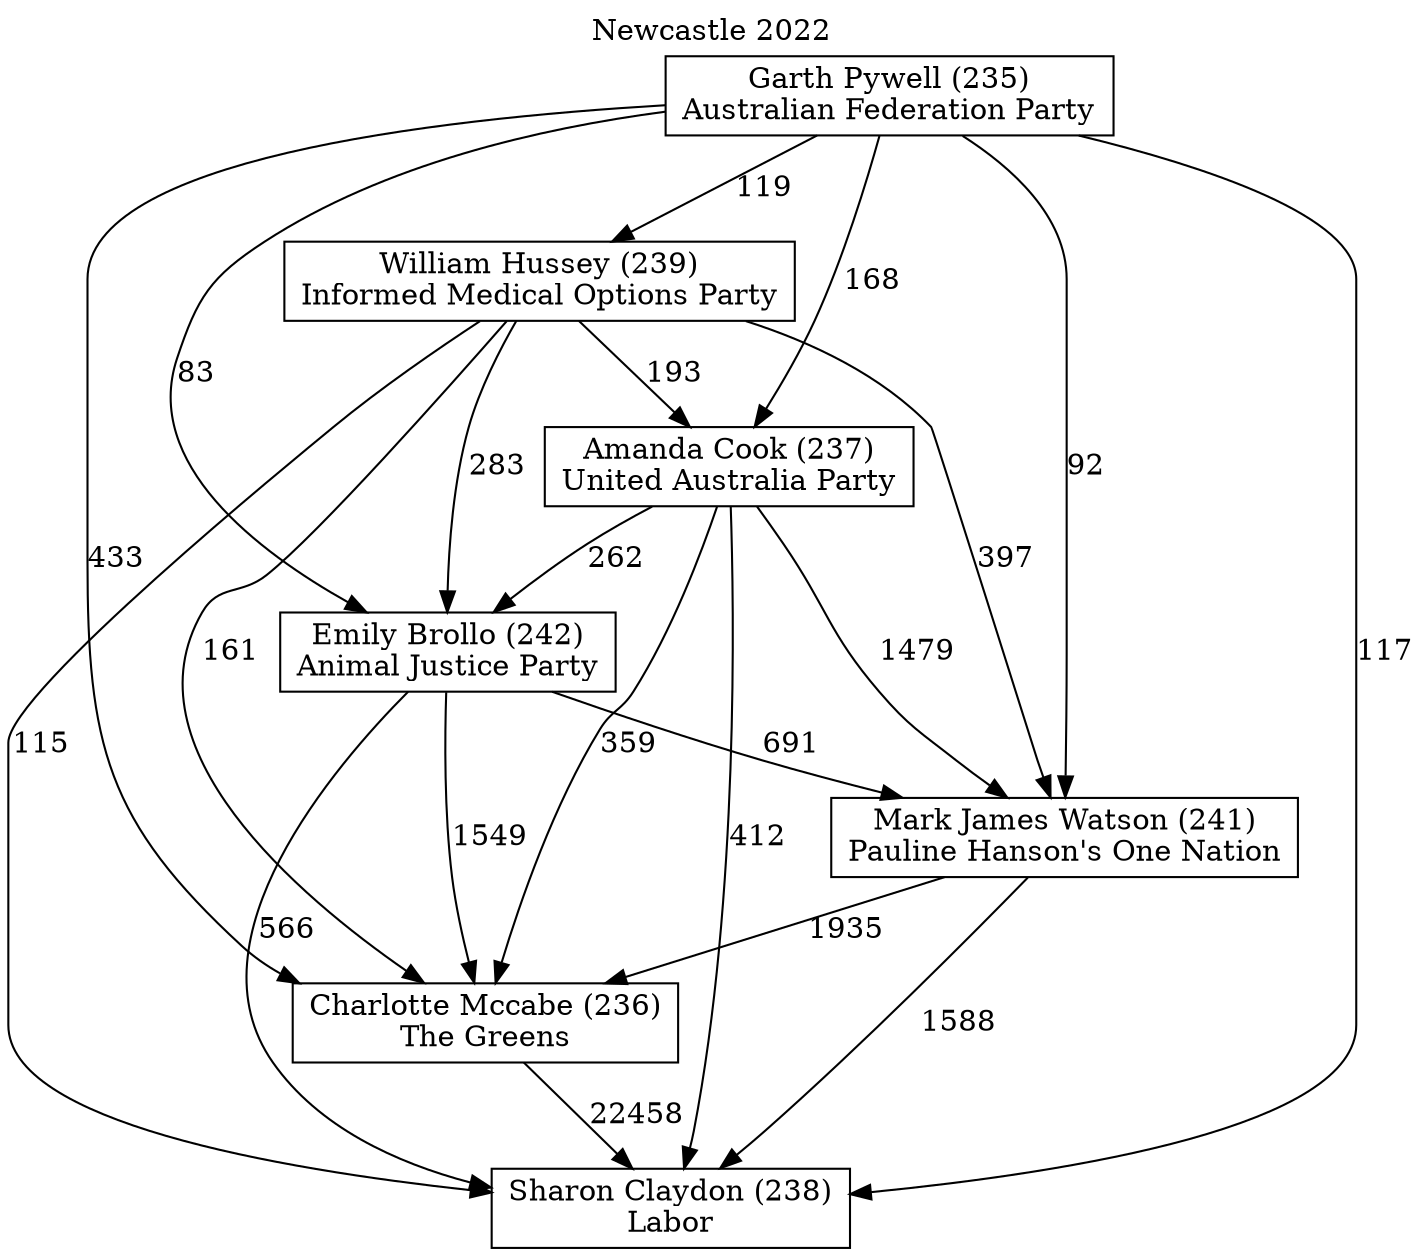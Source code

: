 // House preference flow
digraph "Sharon Claydon (238)_Newcastle_2022" {
	graph [label="Newcastle 2022" labelloc=t mclimit=10]
	node [shape=box]
	"Sharon Claydon (238)" [label="Sharon Claydon (238)
Labor"]
	"Charlotte Mccabe (236)" [label="Charlotte Mccabe (236)
The Greens"]
	"Mark James Watson (241)" [label="Mark James Watson (241)
Pauline Hanson's One Nation"]
	"Garth Pywell (235)" [label="Garth Pywell (235)
Australian Federation Party"]
	"Amanda Cook (237)" [label="Amanda Cook (237)
United Australia Party"]
	"Emily Brollo (242)" [label="Emily Brollo (242)
Animal Justice Party"]
	"William Hussey (239)" [label="William Hussey (239)
Informed Medical Options Party"]
	"William Hussey (239)" -> "Sharon Claydon (238)" [label=115]
	"Emily Brollo (242)" -> "Mark James Watson (241)" [label=691]
	"Emily Brollo (242)" -> "Charlotte Mccabe (236)" [label=1549]
	"Amanda Cook (237)" -> "Sharon Claydon (238)" [label=412]
	"William Hussey (239)" -> "Mark James Watson (241)" [label=397]
	"Mark James Watson (241)" -> "Charlotte Mccabe (236)" [label=1935]
	"Charlotte Mccabe (236)" -> "Sharon Claydon (238)" [label=22458]
	"Garth Pywell (235)" -> "Sharon Claydon (238)" [label=117]
	"Garth Pywell (235)" -> "Mark James Watson (241)" [label=92]
	"Amanda Cook (237)" -> "Emily Brollo (242)" [label=262]
	"William Hussey (239)" -> "Emily Brollo (242)" [label=283]
	"Garth Pywell (235)" -> "William Hussey (239)" [label=119]
	"Garth Pywell (235)" -> "Charlotte Mccabe (236)" [label=433]
	"Garth Pywell (235)" -> "Emily Brollo (242)" [label=83]
	"Emily Brollo (242)" -> "Sharon Claydon (238)" [label=566]
	"William Hussey (239)" -> "Amanda Cook (237)" [label=193]
	"Amanda Cook (237)" -> "Mark James Watson (241)" [label=1479]
	"Amanda Cook (237)" -> "Charlotte Mccabe (236)" [label=359]
	"Mark James Watson (241)" -> "Sharon Claydon (238)" [label=1588]
	"William Hussey (239)" -> "Charlotte Mccabe (236)" [label=161]
	"Garth Pywell (235)" -> "Amanda Cook (237)" [label=168]
}
